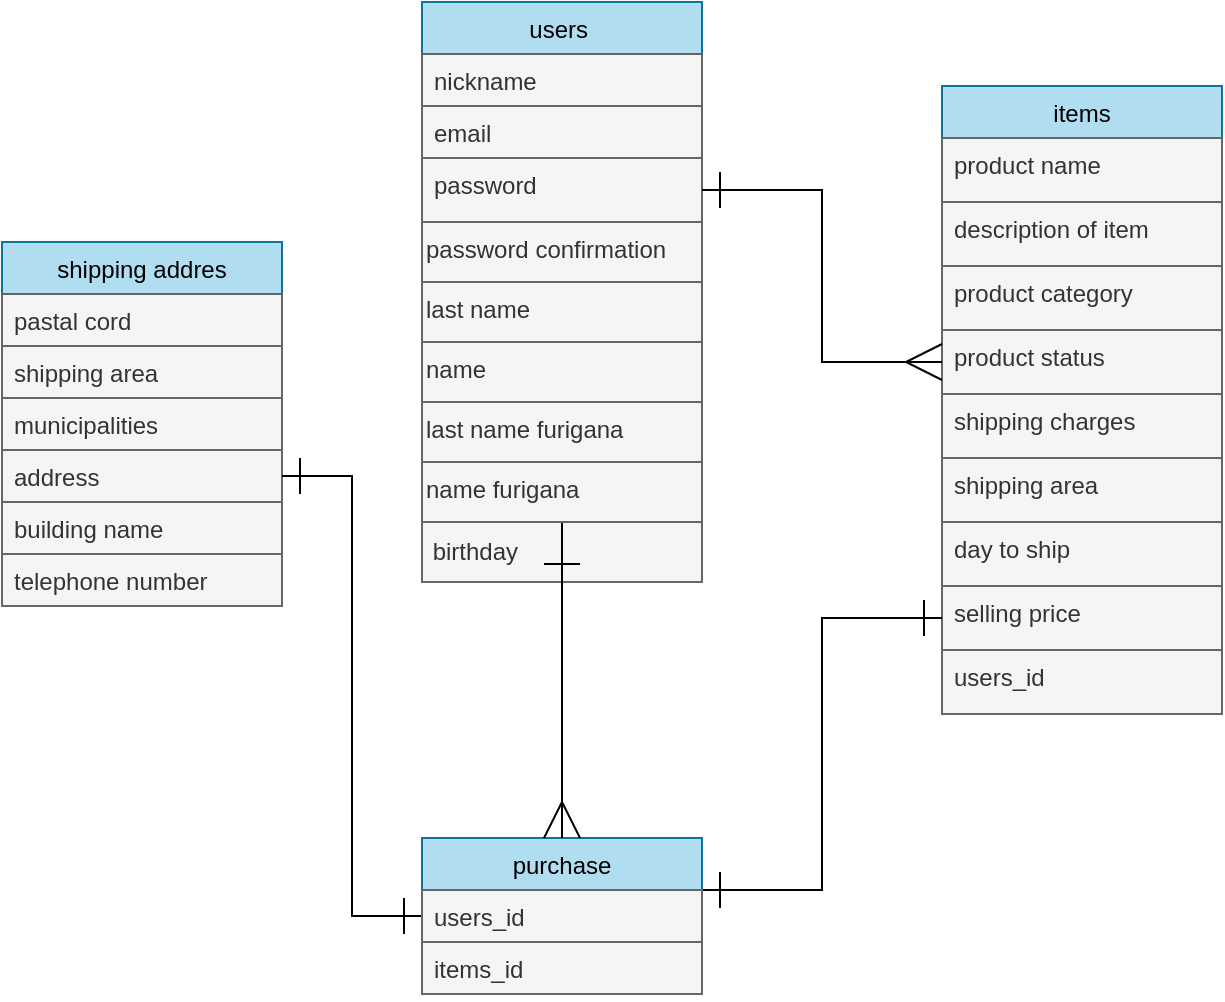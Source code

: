 <mxfile>
    <diagram id="S7dG7ZVKHxRvgJCXx-Tz" name="ページ1">
        <mxGraphModel dx="303" dy="709" grid="1" gridSize="10" guides="1" tooltips="1" connect="1" arrows="1" fold="1" page="1" pageScale="1" pageWidth="827" pageHeight="1169" math="0" shadow="0">
            <root>
                <mxCell id="0"/>
                <mxCell id="1" parent="0"/>
                <mxCell id="2" value="users " style="swimlane;fontStyle=0;childLayout=stackLayout;horizontal=1;startSize=26;horizontalStack=0;resizeParent=1;resizeParentMax=0;resizeLast=0;collapsible=1;marginBottom=0;labelBackgroundColor=none;fillColor=#b1ddf0;strokeColor=#10739e;fontColor=#000000;" parent="1" vertex="1">
                    <mxGeometry x="260" y="150" width="140" height="110" as="geometry"/>
                </mxCell>
                <mxCell id="3" value="nickname" style="text;align=left;verticalAlign=top;spacingLeft=4;spacingRight=4;overflow=hidden;rotatable=0;points=[[0,0.5],[1,0.5]];portConstraint=eastwest;strokeColor=#666666;fillColor=#f5f5f5;fontColor=#333333;" parent="2" vertex="1">
                    <mxGeometry y="26" width="140" height="26" as="geometry"/>
                </mxCell>
                <mxCell id="4" value="email" style="text;align=left;verticalAlign=top;spacingLeft=4;spacingRight=4;overflow=hidden;rotatable=0;points=[[0,0.5],[1,0.5]];portConstraint=eastwest;strokeColor=#666666;fillColor=#f5f5f5;fontColor=#333333;" parent="2" vertex="1">
                    <mxGeometry y="52" width="140" height="26" as="geometry"/>
                </mxCell>
                <mxCell id="5" value="password&#10;" style="text;strokeColor=#666666;align=left;verticalAlign=top;spacingLeft=4;spacingRight=4;overflow=hidden;rotatable=0;points=[[0,0.5],[1,0.5]];portConstraint=eastwest;fillColor=#f5f5f5;fontColor=#333333;" parent="2" vertex="1">
                    <mxGeometry y="78" width="140" height="32" as="geometry"/>
                </mxCell>
                <mxCell id="14" value="password confirmation" style="whiteSpace=wrap;html=1;strokeColor=#666666;align=left;verticalAlign=top;fillColor=#f5f5f5;fontColor=#333333;" parent="1" vertex="1">
                    <mxGeometry x="260" y="260" width="140" height="30" as="geometry"/>
                </mxCell>
                <mxCell id="15" value="&lt;div&gt;&lt;span&gt;&amp;nbsp;birthday&lt;/span&gt;&lt;/div&gt;" style="whiteSpace=wrap;html=1;strokeColor=#666666;align=left;fillColor=#f5f5f5;fontColor=#333333;" parent="1" vertex="1">
                    <mxGeometry x="260" y="410" width="140" height="30" as="geometry"/>
                </mxCell>
                <mxCell id="21" value="shipping addres" style="swimlane;fontStyle=0;childLayout=stackLayout;horizontal=1;startSize=26;horizontalStack=0;resizeParent=1;resizeParentMax=0;resizeLast=0;collapsible=1;marginBottom=0;labelBackgroundColor=none;fillColor=#b1ddf0;strokeColor=#10739e;fontColor=#000000;" parent="1" vertex="1">
                    <mxGeometry x="50" y="270" width="140" height="78" as="geometry"/>
                </mxCell>
                <mxCell id="22" value="pastal cord" style="text;align=left;verticalAlign=top;spacingLeft=4;spacingRight=4;overflow=hidden;rotatable=0;points=[[0,0.5],[1,0.5]];portConstraint=eastwest;strokeColor=#666666;fillColor=#f5f5f5;fontColor=#333333;" parent="21" vertex="1">
                    <mxGeometry y="26" width="140" height="26" as="geometry"/>
                </mxCell>
                <mxCell id="23" value="shipping area" style="text;align=left;verticalAlign=top;spacingLeft=4;spacingRight=4;overflow=hidden;rotatable=0;points=[[0,0.5],[1,0.5]];portConstraint=eastwest;strokeColor=#666666;fillColor=#f5f5f5;fontColor=#333333;" parent="21" vertex="1">
                    <mxGeometry y="52" width="140" height="26" as="geometry"/>
                </mxCell>
                <mxCell id="25" value="items" style="swimlane;fontStyle=0;childLayout=stackLayout;horizontal=1;startSize=26;horizontalStack=0;resizeParent=1;resizeParentMax=0;resizeLast=0;collapsible=1;marginBottom=0;labelBackgroundColor=none;fillColor=#b1ddf0;strokeColor=#10739e;fontColor=#000000;" parent="1" vertex="1">
                    <mxGeometry x="520" y="192" width="140" height="58" as="geometry"/>
                </mxCell>
                <mxCell id="28" value="product name" style="text;strokeColor=#666666;align=left;verticalAlign=top;spacingLeft=4;spacingRight=4;overflow=hidden;rotatable=0;points=[[0,0.5],[1,0.5]];portConstraint=eastwest;fillColor=#f5f5f5;fontColor=#333333;" parent="1" vertex="1">
                    <mxGeometry x="520" y="218" width="140" height="32" as="geometry"/>
                </mxCell>
                <mxCell id="30" value="description of item" style="text;strokeColor=#666666;align=left;verticalAlign=top;spacingLeft=4;spacingRight=4;overflow=hidden;rotatable=0;points=[[0,0.5],[1,0.5]];portConstraint=eastwest;fillColor=#f5f5f5;fontColor=#333333;" parent="1" vertex="1">
                    <mxGeometry x="520" y="250" width="140" height="32" as="geometry"/>
                </mxCell>
                <mxCell id="31" value="product category" style="text;strokeColor=#666666;align=left;verticalAlign=top;spacingLeft=4;spacingRight=4;overflow=hidden;rotatable=0;points=[[0,0.5],[1,0.5]];portConstraint=eastwest;fillColor=#f5f5f5;fontColor=#333333;" parent="1" vertex="1">
                    <mxGeometry x="520" y="282" width="140" height="32" as="geometry"/>
                </mxCell>
                <mxCell id="32" value="product status" style="text;strokeColor=#666666;align=left;verticalAlign=top;spacingLeft=4;spacingRight=4;overflow=hidden;rotatable=0;points=[[0,0.5],[1,0.5]];portConstraint=eastwest;fillColor=#f5f5f5;fontColor=#333333;" parent="1" vertex="1">
                    <mxGeometry x="520" y="314" width="140" height="32" as="geometry"/>
                </mxCell>
                <mxCell id="33" value="shipping charges" style="text;strokeColor=#666666;align=left;verticalAlign=top;spacingLeft=4;spacingRight=4;overflow=hidden;rotatable=0;points=[[0,0.5],[1,0.5]];portConstraint=eastwest;fillColor=#f5f5f5;fontColor=#333333;" parent="1" vertex="1">
                    <mxGeometry x="520" y="346" width="140" height="32" as="geometry"/>
                </mxCell>
                <mxCell id="34" value="shipping area" style="text;strokeColor=#666666;align=left;verticalAlign=top;spacingLeft=4;spacingRight=4;overflow=hidden;rotatable=0;points=[[0,0.5],[1,0.5]];portConstraint=eastwest;fillColor=#f5f5f5;fontColor=#333333;" parent="1" vertex="1">
                    <mxGeometry x="520" y="378" width="140" height="32" as="geometry"/>
                </mxCell>
                <mxCell id="35" value="day to ship" style="text;strokeColor=#666666;align=left;verticalAlign=top;spacingLeft=4;spacingRight=4;overflow=hidden;rotatable=0;points=[[0,0.5],[1,0.5]];portConstraint=eastwest;fillColor=#f5f5f5;fontColor=#333333;" parent="1" vertex="1">
                    <mxGeometry x="520" y="410" width="140" height="32" as="geometry"/>
                </mxCell>
                <mxCell id="36" value="selling price" style="text;strokeColor=#666666;align=left;verticalAlign=top;spacingLeft=4;spacingRight=4;overflow=hidden;rotatable=0;points=[[0,0.5],[1,0.5]];portConstraint=eastwest;fillColor=#f5f5f5;fontColor=#333333;" parent="1" vertex="1">
                    <mxGeometry x="520" y="442" width="140" height="32" as="geometry"/>
                </mxCell>
                <mxCell id="49" style="edgeStyle=orthogonalEdgeStyle;rounded=0;orthogonalLoop=1;jettySize=auto;html=1;exitX=1;exitY=0.5;exitDx=0;exitDy=0;entryX=0;entryY=0.5;entryDx=0;entryDy=0;fontColor=#000000;strokeColor=none;" parent="1" source="40" target="36" edge="1">
                    <mxGeometry relative="1" as="geometry">
                        <Array as="points">
                            <mxPoint x="490" y="458"/>
                            <mxPoint x="490" y="458"/>
                        </Array>
                    </mxGeometry>
                </mxCell>
                <mxCell id="64" style="edgeStyle=orthogonalEdgeStyle;rounded=0;orthogonalLoop=1;jettySize=auto;html=1;exitX=1;exitY=0.5;exitDx=0;exitDy=0;entryX=0;entryY=0.5;entryDx=0;entryDy=0;fontColor=#000000;startArrow=ERone;startFill=0;endArrow=ERone;endFill=0;startSize=16;endSize=16;targetPerimeterSpacing=0;" parent="1" source="40" target="36" edge="1">
                    <mxGeometry relative="1" as="geometry"/>
                </mxCell>
                <mxCell id="40" value="purchase" style="swimlane;fontStyle=0;childLayout=stackLayout;horizontal=1;startSize=26;horizontalStack=0;resizeParent=1;resizeParentMax=0;resizeLast=0;collapsible=1;marginBottom=0;labelBackgroundColor=none;fillColor=#b1ddf0;strokeColor=#10739e;fontColor=#000000;" parent="1" vertex="1">
                    <mxGeometry x="260" y="568" width="140" height="52" as="geometry"/>
                </mxCell>
                <mxCell id="43" value="municipalities" style="text;align=left;verticalAlign=top;spacingLeft=4;spacingRight=4;overflow=hidden;rotatable=0;points=[[0,0.5],[1,0.5]];portConstraint=eastwest;strokeColor=#666666;fillColor=#f5f5f5;fontColor=#333333;" parent="1" vertex="1">
                    <mxGeometry x="50" y="348" width="140" height="26" as="geometry"/>
                </mxCell>
                <mxCell id="44" value="address" style="text;align=left;verticalAlign=top;spacingLeft=4;spacingRight=4;overflow=hidden;rotatable=0;points=[[0,0.5],[1,0.5]];portConstraint=eastwest;strokeColor=#666666;fillColor=#f5f5f5;fontColor=#333333;" parent="1" vertex="1">
                    <mxGeometry x="50" y="374" width="140" height="26" as="geometry"/>
                </mxCell>
                <mxCell id="46" value="building name" style="text;align=left;verticalAlign=top;spacingLeft=4;spacingRight=4;overflow=hidden;rotatable=0;points=[[0,0.5],[1,0.5]];portConstraint=eastwest;strokeColor=#666666;fillColor=#f5f5f5;fontColor=#333333;" parent="1" vertex="1">
                    <mxGeometry x="50" y="400" width="140" height="26" as="geometry"/>
                </mxCell>
                <mxCell id="47" value="telephone number" style="text;align=left;verticalAlign=top;spacingLeft=4;spacingRight=4;overflow=hidden;rotatable=0;points=[[0,0.5],[1,0.5]];portConstraint=eastwest;strokeColor=#666666;fillColor=#f5f5f5;fontColor=#333333;" parent="1" vertex="1">
                    <mxGeometry x="50" y="426" width="140" height="26" as="geometry"/>
                </mxCell>
                <mxCell id="60" style="edgeStyle=orthogonalEdgeStyle;rounded=0;orthogonalLoop=1;jettySize=auto;html=1;exitX=1;exitY=0.5;exitDx=0;exitDy=0;fontColor=#000000;startArrow=ERone;startFill=0;endArrow=ERmany;endFill=0;targetPerimeterSpacing=0;endSize=16;entryX=0;entryY=0.5;entryDx=0;entryDy=0;startSize=16;" parent="1" source="5" target="32" edge="1">
                    <mxGeometry relative="1" as="geometry">
                        <mxPoint x="510" y="330" as="targetPoint"/>
                        <Array as="points">
                            <mxPoint x="460" y="244"/>
                            <mxPoint x="460" y="330"/>
                        </Array>
                    </mxGeometry>
                </mxCell>
                <mxCell id="61" style="edgeStyle=orthogonalEdgeStyle;rounded=0;orthogonalLoop=1;jettySize=auto;html=1;exitX=0.5;exitY=1;exitDx=0;exitDy=0;fontColor=#000000;startArrow=ERone;startFill=0;endArrow=ERmany;endFill=0;targetPerimeterSpacing=0;endSize=16;entryX=0.5;entryY=0;entryDx=0;entryDy=0;startSize=16;" parent="1" source="15" target="40" edge="1">
                    <mxGeometry relative="1" as="geometry">
                        <mxPoint x="310" y="356" as="sourcePoint"/>
                        <mxPoint x="430" y="442" as="targetPoint"/>
                        <Array as="points">
                            <mxPoint x="330" y="390"/>
                            <mxPoint x="330" y="390"/>
                        </Array>
                    </mxGeometry>
                </mxCell>
                <mxCell id="63" style="edgeStyle=orthogonalEdgeStyle;rounded=0;orthogonalLoop=1;jettySize=auto;html=1;exitX=0;exitY=0.5;exitDx=0;exitDy=0;fontColor=#000000;startArrow=ERone;startFill=0;endArrow=ERone;endFill=0;startSize=16;endSize=16;targetPerimeterSpacing=0;entryX=1;entryY=0.5;entryDx=0;entryDy=0;" parent="1" source="41" target="44" edge="1">
                    <mxGeometry relative="1" as="geometry">
                        <mxPoint x="200" y="370" as="targetPoint"/>
                    </mxGeometry>
                </mxCell>
                <mxCell id="66" value="users_id" style="text;strokeColor=#666666;align=left;verticalAlign=top;spacingLeft=4;spacingRight=4;overflow=hidden;rotatable=0;points=[[0,0.5],[1,0.5]];portConstraint=eastwest;fillColor=#f5f5f5;fontColor=#333333;" parent="1" vertex="1">
                    <mxGeometry x="520" y="474" width="140" height="32" as="geometry"/>
                </mxCell>
                <mxCell id="67" value="last name" style="whiteSpace=wrap;html=1;strokeColor=#666666;align=left;verticalAlign=top;fillColor=#f5f5f5;fontColor=#333333;" vertex="1" parent="1">
                    <mxGeometry x="260" y="290" width="140" height="30" as="geometry"/>
                </mxCell>
                <mxCell id="68" value="name" style="whiteSpace=wrap;html=1;strokeColor=#666666;align=left;verticalAlign=top;fillColor=#f5f5f5;fontColor=#333333;" vertex="1" parent="1">
                    <mxGeometry x="260" y="320" width="140" height="30" as="geometry"/>
                </mxCell>
                <mxCell id="42" value="items_id" style="text;align=left;verticalAlign=top;spacingLeft=4;spacingRight=4;overflow=hidden;rotatable=0;points=[[0,0.5],[1,0.5]];portConstraint=eastwest;strokeColor=#666666;fillColor=#f5f5f5;fontColor=#333333;" parent="1" vertex="1">
                    <mxGeometry x="260" y="620" width="140" height="26" as="geometry"/>
                </mxCell>
                <mxCell id="41" value="users_id" style="text;align=left;verticalAlign=top;spacingLeft=4;spacingRight=4;overflow=hidden;rotatable=0;points=[[0,0.5],[1,0.5]];portConstraint=eastwest;strokeColor=#666666;fillColor=#f5f5f5;fontColor=#333333;" parent="1" vertex="1">
                    <mxGeometry x="260" y="594" width="140" height="26" as="geometry"/>
                </mxCell>
                <mxCell id="71" value="last name furigana" style="whiteSpace=wrap;html=1;strokeColor=#666666;align=left;verticalAlign=top;fillColor=#f5f5f5;fontColor=#333333;" vertex="1" parent="1">
                    <mxGeometry x="260" y="350" width="140" height="30" as="geometry"/>
                </mxCell>
                <mxCell id="72" value="name furigana" style="whiteSpace=wrap;html=1;strokeColor=#666666;align=left;verticalAlign=top;fillColor=#f5f5f5;fontColor=#333333;" vertex="1" parent="1">
                    <mxGeometry x="260" y="380" width="140" height="30" as="geometry"/>
                </mxCell>
            </root>
        </mxGraphModel>
    </diagram>
</mxfile>
